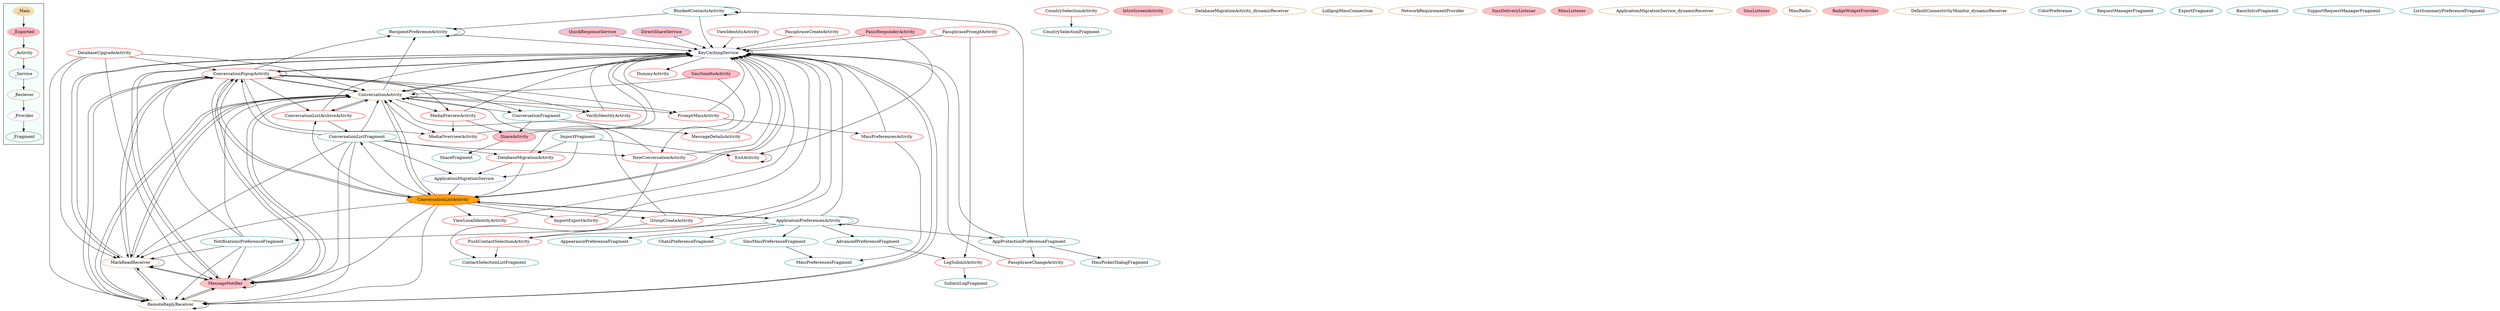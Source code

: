 digraph G {
subgraph cluster_legend{ 
bgcolor=mintcream;
_Activity[color = red];
_Service[color = royalblue];
_Provider[color = violet];
_Reciever[color = peru];
_Fragment[color = teal];
_Main[style=filled, fillcolor=wheat, color = mintcream];
_Exported[style=filled, fillcolor=lightpink, color = mintcream];
_Main -> _Exported -> _Activity -> _Service -> _Reciever -> _Provider -> _Fragment; 
}
BlockedContactsActivity[color = red];
PushContactSelectionActivity[color = red];
MessageDetailsActivity[color = red];
ShareActivity[style=filled, fillcolor=pink, color = red];
ConversationPopupActivity[color = red];
LogSubmitActivity[color = red];
ConversationActivity[color = red];
ViewLocalIdentityActivity[color = red];
PanicResponderActivity[style=filled, fillcolor=pink, color = red];
MmsPreferencesActivity[color = red];
ConversationListArchiveActivity[color = red];
MediaPreviewActivity[color = red];
CountrySelectionActivity[color = red];
GroupCreateActivity[color = red];
ImportExportActivity[color = red];
PromptMmsActivity[color = red];
ApplicationPreferencesActivity[color = red];
RecipientPreferenceActivity[color = red];
ViewIdentityActivity[color = red];
MediaOverviewActivity[color = red];
NewConversationActivity[color = red];
DatabaseUpgradeActivity[color = red];
PassphraseChangeActivity[color = red];
VerifyIdentityActivity[color = red];
IntroScreenActivity[color = red];
ExitActivity[color = red];
DummyActivity[color = red];
ConversationListActivity[style=filled, fillcolor=orange, color = red];
PassphraseCreateActivity[color = red];
PassphrasePromptActivity[color = red];
DatabaseMigrationActivity[color = red];
SmsSendtoActivity[style=filled, fillcolor=pink, color = red];
ApplicationMigrationService[color = royalblue];
QuickResponseService[style=filled, fillcolor=pink, color = royalblue];
DirectShareService[style=filled, fillcolor=pink, color = royalblue];
KeyCachingService[color = royalblue];
RemoteReplyReceiver[color = peru];
IntroScreenActivity[style=filled, fillcolor=pink, color = peru];
DatabaseMigrationActivity_dynamicReceiver[color = peru];
LollipopMmsConnection[color = peru];
NetworkRequirementProvider[color = peru];
ConversationActivity[color = peru];
MessageNotifier[style=filled, fillcolor=pink, color = peru];
SmsDeliveryListener[style=filled, fillcolor=pink, color = peru];
MmsListener[style=filled, fillcolor=pink, color = peru];
MarkReadReceiver[color = peru];
ApplicationMigrationService_dynamicReceiver[color = peru];
MessageNotifier[style=filled, fillcolor=pink, color = peru];
SmsListener[style=filled, fillcolor=pink, color = peru];
MmsRadio[color = peru];
BadgeWidgetProvider[style=filled, fillcolor=pink, color = peru];
DefaultConnectivityMonitor_dynamicReceiver[color = peru];
ColorPreference[color = teal];
RequestManagerFragment[color = teal];
ExportFragment[color = teal];
ConversationFragment[color = teal];
CountrySelectionFragment[color = teal];
ConversationListFragment[color = teal];
MmsPreferencesFragment[color = teal];
AppProtectionPreferenceFragment[color = teal];
SubmitLogFragment[color = teal];
HmsPickerDialogFragment[color = teal];
BasicIntroFragment[color = teal];
BlockedContactsActivity[color = teal];
ShareFragment[color = teal];
NotificationsPreferenceFragment[color = teal];
RecipientPreferenceActivity[color = teal];
ChatsPreferenceFragment[color = teal];
SupportRequestManagerFragment[color = teal];
SmsMmsPreferenceFragment[color = teal];
ContactSelectionListFragment[color = teal];
ListSummaryPreferenceFragment[color = teal];
ImportFragment[color = teal];
ApplicationPreferencesActivity[color = teal];
AdvancedPreferenceFragment[color = teal];
AppearancePreferenceFragment[color = teal];
ConversationListFragment->ConversationPopupActivity;
ConversationListFragment->ConversationActivity;
ConversationListFragment->RemoteReplyReceiver;
ConversationListFragment->MarkReadReceiver;
ConversationListFragment->MessageNotifier;
ConversationListFragment->DatabaseMigrationActivity;
ConversationListFragment->ApplicationMigrationService;
ConversationListFragment->NewConversationActivity;
MessageDetailsActivity->KeyCachingService;
MessageNotifier->MarkReadReceiver;
MessageNotifier->RemoteReplyReceiver;
MessageNotifier->ConversationPopupActivity;
MessageNotifier->ConversationActivity;
MessageNotifier->MessageNotifier;
MessageNotifier->KeyCachingService;
MarkReadReceiver->ConversationActivity;
MarkReadReceiver->MarkReadReceiver;
MarkReadReceiver->RemoteReplyReceiver;
MarkReadReceiver->ConversationPopupActivity;
MarkReadReceiver->KeyCachingService;
MarkReadReceiver->MessageNotifier;
PanicResponderActivity->KeyCachingService;
PanicResponderActivity->ExitActivity;
MmsPreferencesActivity->KeyCachingService;
MmsPreferencesActivity->MmsPreferencesFragment;
ConversationListArchiveActivity->KeyCachingService;
ConversationListArchiveActivity->ConversationActivity;
ConversationListArchiveActivity->ConversationListFragment;
MediaPreviewActivity->MediaOverviewActivity;
MediaPreviewActivity->ShareActivity;
MediaPreviewActivity->KeyCachingService;
ImportFragment->DatabaseMigrationActivity;
ImportFragment->ApplicationMigrationService;
ImportFragment->ExitActivity;
GroupCreateActivity->PushContactSelectionActivity;
GroupCreateActivity->KeyCachingService;
GroupCreateActivity->ConversationActivity;
ImportExportActivity->KeyCachingService;
PromptMmsActivity->KeyCachingService;
PromptMmsActivity->MmsPreferencesActivity;
ApplicationPreferencesActivity->KeyCachingService;
ApplicationPreferencesActivity->NotificationsPreferenceFragment;
ApplicationPreferencesActivity->ConversationListActivity;
ApplicationPreferencesActivity->AppearancePreferenceFragment;
ApplicationPreferencesActivity->ChatsPreferenceFragment;
ApplicationPreferencesActivity->ApplicationPreferencesActivity;
ApplicationPreferencesActivity->AppProtectionPreferenceFragment;
ApplicationPreferencesActivity->AdvancedPreferenceFragment;
ApplicationPreferencesActivity->SmsMmsPreferenceFragment;
KeyCachingService->ConversationListActivity;
KeyCachingService->RemoteReplyReceiver;
KeyCachingService->ConversationActivity;
KeyCachingService->MarkReadReceiver;
KeyCachingService->ConversationPopupActivity;
KeyCachingService->MessageNotifier;
KeyCachingService->KeyCachingService;
KeyCachingService->DummyActivity;
ApplicationMigrationService->ConversationListActivity;
MediaOverviewActivity->KeyCachingService;
NewConversationActivity->ConversationActivity;
NewConversationActivity->ContactSelectionListFragment;
NewConversationActivity->KeyCachingService;
DatabaseUpgradeActivity->MarkReadReceiver;
DatabaseUpgradeActivity->ConversationPopupActivity;
DatabaseUpgradeActivity->RemoteReplyReceiver;
DatabaseUpgradeActivity->MessageNotifier;
DatabaseUpgradeActivity->ConversationActivity;
AppProtectionPreferenceFragment->KeyCachingService;
AppProtectionPreferenceFragment->HmsPickerDialogFragment;
AppProtectionPreferenceFragment->PassphraseChangeActivity;
AppProtectionPreferenceFragment->BlockedContactsActivity;
ExitActivity->ExitActivity;
NotificationsPreferenceFragment->ConversationPopupActivity;
NotificationsPreferenceFragment->RemoteReplyReceiver;
NotificationsPreferenceFragment->ConversationActivity;
NotificationsPreferenceFragment->MarkReadReceiver;
NotificationsPreferenceFragment->MessageNotifier;
PassphraseCreateActivity->KeyCachingService;
DatabaseMigrationActivity->KeyCachingService;
DatabaseMigrationActivity->ConversationListActivity;
DatabaseMigrationActivity->ApplicationMigrationService;
SmsSendtoActivity->NewConversationActivity;
SmsSendtoActivity->ConversationActivity;
BlockedContactsActivity->KeyCachingService;
BlockedContactsActivity->RecipientPreferenceActivity;
BlockedContactsActivity->BlockedContactsActivity;
RemoteReplyReceiver->ConversationPopupActivity;
RemoteReplyReceiver->MarkReadReceiver;
RemoteReplyReceiver->RemoteReplyReceiver;
RemoteReplyReceiver->ConversationActivity;
RemoteReplyReceiver->MessageNotifier;
RemoteReplyReceiver->KeyCachingService;
ConversationFragment->MessageDetailsActivity;
ConversationFragment->ShareActivity;
PushContactSelectionActivity->KeyCachingService;
PushContactSelectionActivity->ContactSelectionListFragment;
ShareActivity->KeyCachingService;
ShareActivity->ShareFragment;
ConversationPopupActivity->MarkReadReceiver;
ConversationPopupActivity->ConversationPopupActivity;
ConversationPopupActivity->ConversationActivity;
ConversationPopupActivity->PromptMmsActivity;
ConversationPopupActivity->RemoteReplyReceiver;
ConversationPopupActivity->MessageNotifier;
ConversationPopupActivity->MediaOverviewActivity;
ConversationPopupActivity->KeyCachingService;
ConversationPopupActivity->MediaPreviewActivity;
ConversationPopupActivity->ConversationFragment;
ConversationPopupActivity->RecipientPreferenceActivity;
ConversationPopupActivity->ConversationListActivity;
ConversationPopupActivity->VerifyIdentityActivity;
ConversationPopupActivity->ConversationListArchiveActivity;
LogSubmitActivity->SubmitLogFragment;
ConversationActivity->MarkReadReceiver;
ConversationActivity->ConversationPopupActivity;
ConversationActivity->MediaOverviewActivity;
ConversationActivity->RemoteReplyReceiver;
ConversationActivity->ConversationActivity;
ConversationActivity->MediaPreviewActivity;
ConversationActivity->MessageNotifier;
ConversationActivity->KeyCachingService;
ConversationActivity->PromptMmsActivity;
ConversationActivity->ConversationListActivity;
ConversationActivity->VerifyIdentityActivity;
ConversationActivity->ConversationListArchiveActivity;
ConversationActivity->ConversationFragment;
ConversationActivity->RecipientPreferenceActivity;
ViewLocalIdentityActivity->KeyCachingService;
CountrySelectionActivity->CountrySelectionFragment;
AdvancedPreferenceFragment->LogSubmitActivity;
RecipientPreferenceActivity->KeyCachingService;
RecipientPreferenceActivity->RecipientPreferenceActivity;
ViewIdentityActivity->KeyCachingService;
QuickResponseService->KeyCachingService;
PassphraseChangeActivity->KeyCachingService;
VerifyIdentityActivity->KeyCachingService;
ConversationListActivity->ConversationActivity;
ConversationListActivity->ConversationPopupActivity;
ConversationListActivity->MarkReadReceiver;
ConversationListActivity->RemoteReplyReceiver;
ConversationListActivity->MessageNotifier;
ConversationListActivity->GroupCreateActivity;
ConversationListActivity->ImportExportActivity;
ConversationListActivity->KeyCachingService;
ConversationListActivity->ConversationListArchiveActivity;
ConversationListActivity->ConversationListFragment;
ConversationListActivity->ViewLocalIdentityActivity;
ConversationListActivity->ApplicationPreferencesActivity;
DirectShareService->KeyCachingService;
SmsMmsPreferenceFragment->MmsPreferencesFragment;
PassphrasePromptActivity->KeyCachingService;
PassphrasePromptActivity->LogSubmitActivity;
}
